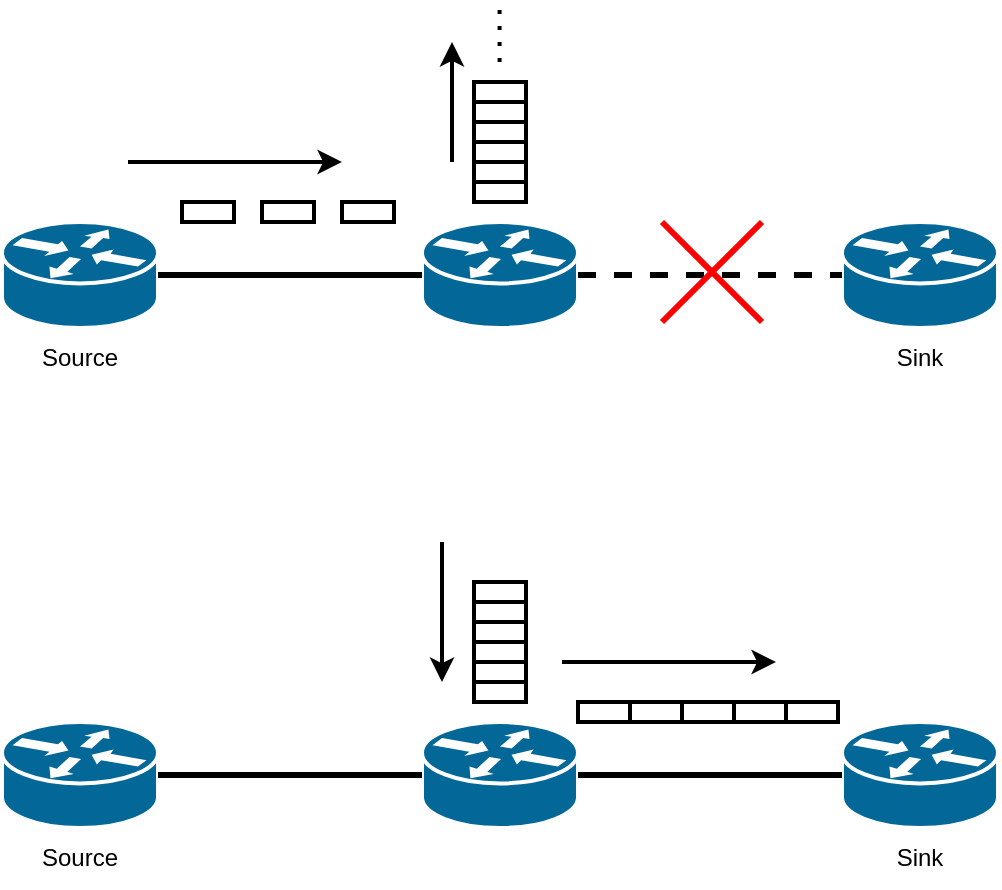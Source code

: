 <mxfile version="17.2.4" type="device"><diagram id="6Nq-skzk0iZYqsDwY15C" name="Page-1"><mxGraphModel dx="1592" dy="899" grid="1" gridSize="10" guides="1" tooltips="1" connect="1" arrows="1" fold="1" page="1" pageScale="1" pageWidth="827" pageHeight="1169" math="0" shadow="0"><root><mxCell id="0"/><mxCell id="1" parent="0"/><mxCell id="lRofMIdqMZPX3Gf_OSkx-1" value="" style="shape=mxgraph.cisco.routers.router;html=1;pointerEvents=1;dashed=0;fillColor=#036897;strokeColor=#ffffff;strokeWidth=2;verticalLabelPosition=bottom;verticalAlign=top;align=center;outlineConnect=0;" vertex="1" parent="1"><mxGeometry x="130" y="420" width="78" height="53" as="geometry"/></mxCell><mxCell id="lRofMIdqMZPX3Gf_OSkx-2" value="" style="shape=mxgraph.cisco.routers.router;html=1;pointerEvents=1;dashed=0;fillColor=#036897;strokeColor=#ffffff;strokeWidth=2;verticalLabelPosition=bottom;verticalAlign=top;align=center;outlineConnect=0;" vertex="1" parent="1"><mxGeometry x="340" y="420" width="78" height="53" as="geometry"/></mxCell><mxCell id="lRofMIdqMZPX3Gf_OSkx-3" value="" style="shape=mxgraph.cisco.routers.router;html=1;pointerEvents=1;dashed=0;fillColor=#036897;strokeColor=#ffffff;strokeWidth=2;verticalLabelPosition=bottom;verticalAlign=top;align=center;outlineConnect=0;" vertex="1" parent="1"><mxGeometry x="550" y="420" width="78" height="53" as="geometry"/></mxCell><mxCell id="lRofMIdqMZPX3Gf_OSkx-4" value="" style="endArrow=none;html=1;rounded=0;exitX=1;exitY=0.5;exitDx=0;exitDy=0;exitPerimeter=0;entryX=0;entryY=0.5;entryDx=0;entryDy=0;entryPerimeter=0;strokeWidth=3;" edge="1" parent="1" source="lRofMIdqMZPX3Gf_OSkx-1" target="lRofMIdqMZPX3Gf_OSkx-2"><mxGeometry width="50" height="50" relative="1" as="geometry"><mxPoint x="390" y="600" as="sourcePoint"/><mxPoint x="310" y="520" as="targetPoint"/></mxGeometry></mxCell><mxCell id="lRofMIdqMZPX3Gf_OSkx-6" value="" style="rounded=0;whiteSpace=wrap;html=1;strokeWidth=2;" vertex="1" parent="1"><mxGeometry x="366" y="390" width="26" height="10" as="geometry"/></mxCell><mxCell id="lRofMIdqMZPX3Gf_OSkx-7" value="" style="rounded=0;whiteSpace=wrap;html=1;strokeWidth=2;" vertex="1" parent="1"><mxGeometry x="366" y="370" width="26" height="10" as="geometry"/></mxCell><mxCell id="lRofMIdqMZPX3Gf_OSkx-8" value="" style="rounded=0;whiteSpace=wrap;html=1;strokeWidth=2;" vertex="1" parent="1"><mxGeometry x="366" y="350" width="26" height="10" as="geometry"/></mxCell><mxCell id="lRofMIdqMZPX3Gf_OSkx-9" value="" style="rounded=0;whiteSpace=wrap;html=1;strokeWidth=2;" vertex="1" parent="1"><mxGeometry x="366" y="400" width="26" height="10" as="geometry"/></mxCell><mxCell id="lRofMIdqMZPX3Gf_OSkx-10" value="" style="rounded=0;whiteSpace=wrap;html=1;strokeWidth=2;" vertex="1" parent="1"><mxGeometry x="366" y="360" width="26" height="10" as="geometry"/></mxCell><mxCell id="lRofMIdqMZPX3Gf_OSkx-11" value="" style="rounded=0;whiteSpace=wrap;html=1;strokeWidth=2;" vertex="1" parent="1"><mxGeometry x="366" y="380" width="26" height="10" as="geometry"/></mxCell><mxCell id="lRofMIdqMZPX3Gf_OSkx-13" value="" style="rounded=0;whiteSpace=wrap;html=1;strokeWidth=2;" vertex="1" parent="1"><mxGeometry x="220" y="410" width="26" height="10" as="geometry"/></mxCell><mxCell id="lRofMIdqMZPX3Gf_OSkx-15" value="" style="rounded=0;whiteSpace=wrap;html=1;strokeWidth=2;" vertex="1" parent="1"><mxGeometry x="260" y="410" width="26" height="10" as="geometry"/></mxCell><mxCell id="lRofMIdqMZPX3Gf_OSkx-16" value="" style="rounded=0;whiteSpace=wrap;html=1;strokeWidth=2;" vertex="1" parent="1"><mxGeometry x="300" y="410" width="26" height="10" as="geometry"/></mxCell><mxCell id="lRofMIdqMZPX3Gf_OSkx-18" value="" style="endArrow=classic;html=1;rounded=0;strokeWidth=2;" edge="1" parent="1"><mxGeometry width="50" height="50" relative="1" as="geometry"><mxPoint x="193" y="390" as="sourcePoint"/><mxPoint x="300" y="390" as="targetPoint"/></mxGeometry></mxCell><mxCell id="lRofMIdqMZPX3Gf_OSkx-19" value="" style="endArrow=classic;html=1;rounded=0;strokeWidth=2;" edge="1" parent="1"><mxGeometry width="50" height="50" relative="1" as="geometry"><mxPoint x="355" y="390" as="sourcePoint"/><mxPoint x="355" y="330" as="targetPoint"/></mxGeometry></mxCell><mxCell id="lRofMIdqMZPX3Gf_OSkx-20" value="" style="endArrow=none;dashed=1;html=1;dashPattern=1 3;strokeWidth=2;rounded=0;jumpSize=6;targetPerimeterSpacing=0;startSize=6;sourcePerimeterSpacing=0;jumpStyle=none;" edge="1" parent="1"><mxGeometry width="50" height="50" relative="1" as="geometry"><mxPoint x="378.8" y="340" as="sourcePoint"/><mxPoint x="378.8" y="310" as="targetPoint"/></mxGeometry></mxCell><mxCell id="lRofMIdqMZPX3Gf_OSkx-21" value="Source" style="text;html=1;strokeColor=none;fillColor=none;align=center;verticalAlign=middle;whiteSpace=wrap;rounded=0;" vertex="1" parent="1"><mxGeometry x="139" y="473" width="60" height="30" as="geometry"/></mxCell><mxCell id="lRofMIdqMZPX3Gf_OSkx-22" value="Sink" style="text;html=1;strokeColor=none;fillColor=none;align=center;verticalAlign=middle;whiteSpace=wrap;rounded=0;" vertex="1" parent="1"><mxGeometry x="559" y="473" width="60" height="30" as="geometry"/></mxCell><mxCell id="lRofMIdqMZPX3Gf_OSkx-27" value="" style="endArrow=none;dashed=1;html=1;rounded=0;startSize=6;sourcePerimeterSpacing=0;targetPerimeterSpacing=0;strokeWidth=3;jumpStyle=none;jumpSize=6;exitX=1;exitY=0.5;exitDx=0;exitDy=0;exitPerimeter=0;entryX=0;entryY=0.5;entryDx=0;entryDy=0;entryPerimeter=0;" edge="1" parent="1" source="lRofMIdqMZPX3Gf_OSkx-2" target="lRofMIdqMZPX3Gf_OSkx-3"><mxGeometry width="50" height="50" relative="1" as="geometry"><mxPoint x="350" y="460" as="sourcePoint"/><mxPoint x="400" y="410" as="targetPoint"/></mxGeometry></mxCell><mxCell id="lRofMIdqMZPX3Gf_OSkx-28" value="" style="endArrow=none;html=1;rounded=0;startSize=6;sourcePerimeterSpacing=0;targetPerimeterSpacing=0;strokeWidth=3;jumpStyle=none;jumpSize=6;strokeColor=#ff0000;" edge="1" parent="1"><mxGeometry width="50" height="50" relative="1" as="geometry"><mxPoint x="510" y="470" as="sourcePoint"/><mxPoint x="460" y="420" as="targetPoint"/></mxGeometry></mxCell><mxCell id="lRofMIdqMZPX3Gf_OSkx-29" value="" style="endArrow=none;html=1;rounded=0;startSize=6;sourcePerimeterSpacing=0;targetPerimeterSpacing=0;strokeWidth=3;jumpStyle=none;jumpSize=6;strokeColor=#FF0000;" edge="1" parent="1"><mxGeometry width="50" height="50" relative="1" as="geometry"><mxPoint x="460" y="470" as="sourcePoint"/><mxPoint x="510" y="420" as="targetPoint"/></mxGeometry></mxCell><mxCell id="lRofMIdqMZPX3Gf_OSkx-30" value="" style="shape=mxgraph.cisco.routers.router;html=1;pointerEvents=1;dashed=0;fillColor=#036897;strokeColor=#ffffff;strokeWidth=2;verticalLabelPosition=bottom;verticalAlign=top;align=center;outlineConnect=0;" vertex="1" parent="1"><mxGeometry x="130" y="670" width="78" height="53" as="geometry"/></mxCell><mxCell id="lRofMIdqMZPX3Gf_OSkx-31" value="" style="shape=mxgraph.cisco.routers.router;html=1;pointerEvents=1;dashed=0;fillColor=#036897;strokeColor=#ffffff;strokeWidth=2;verticalLabelPosition=bottom;verticalAlign=top;align=center;outlineConnect=0;" vertex="1" parent="1"><mxGeometry x="340" y="670" width="78" height="53" as="geometry"/></mxCell><mxCell id="lRofMIdqMZPX3Gf_OSkx-32" value="" style="shape=mxgraph.cisco.routers.router;html=1;pointerEvents=1;dashed=0;fillColor=#036897;strokeColor=#ffffff;strokeWidth=2;verticalLabelPosition=bottom;verticalAlign=top;align=center;outlineConnect=0;" vertex="1" parent="1"><mxGeometry x="550" y="670" width="78" height="53" as="geometry"/></mxCell><mxCell id="lRofMIdqMZPX3Gf_OSkx-33" value="" style="endArrow=none;html=1;rounded=0;exitX=1;exitY=0.5;exitDx=0;exitDy=0;exitPerimeter=0;entryX=0;entryY=0.5;entryDx=0;entryDy=0;entryPerimeter=0;strokeWidth=3;" edge="1" parent="1" source="lRofMIdqMZPX3Gf_OSkx-30" target="lRofMIdqMZPX3Gf_OSkx-31"><mxGeometry width="50" height="50" relative="1" as="geometry"><mxPoint x="390" y="850" as="sourcePoint"/><mxPoint x="310" y="770" as="targetPoint"/></mxGeometry></mxCell><mxCell id="lRofMIdqMZPX3Gf_OSkx-34" value="" style="rounded=0;whiteSpace=wrap;html=1;strokeWidth=2;" vertex="1" parent="1"><mxGeometry x="366" y="640" width="26" height="10" as="geometry"/></mxCell><mxCell id="lRofMIdqMZPX3Gf_OSkx-35" value="" style="rounded=0;whiteSpace=wrap;html=1;strokeWidth=2;" vertex="1" parent="1"><mxGeometry x="366" y="620" width="26" height="10" as="geometry"/></mxCell><mxCell id="lRofMIdqMZPX3Gf_OSkx-36" value="" style="rounded=0;whiteSpace=wrap;html=1;strokeWidth=2;" vertex="1" parent="1"><mxGeometry x="366" y="600" width="26" height="10" as="geometry"/></mxCell><mxCell id="lRofMIdqMZPX3Gf_OSkx-37" value="" style="rounded=0;whiteSpace=wrap;html=1;strokeWidth=2;" vertex="1" parent="1"><mxGeometry x="366" y="650" width="26" height="10" as="geometry"/></mxCell><mxCell id="lRofMIdqMZPX3Gf_OSkx-38" value="" style="rounded=0;whiteSpace=wrap;html=1;strokeWidth=2;" vertex="1" parent="1"><mxGeometry x="366" y="610" width="26" height="10" as="geometry"/></mxCell><mxCell id="lRofMIdqMZPX3Gf_OSkx-39" value="" style="rounded=0;whiteSpace=wrap;html=1;strokeWidth=2;" vertex="1" parent="1"><mxGeometry x="366" y="630" width="26" height="10" as="geometry"/></mxCell><mxCell id="lRofMIdqMZPX3Gf_OSkx-40" value="" style="rounded=0;whiteSpace=wrap;html=1;strokeWidth=2;" vertex="1" parent="1"><mxGeometry x="470" y="660" width="26" height="10" as="geometry"/></mxCell><mxCell id="lRofMIdqMZPX3Gf_OSkx-41" value="" style="rounded=0;whiteSpace=wrap;html=1;strokeWidth=2;" vertex="1" parent="1"><mxGeometry x="496" y="660" width="26" height="10" as="geometry"/></mxCell><mxCell id="lRofMIdqMZPX3Gf_OSkx-42" value="" style="rounded=0;whiteSpace=wrap;html=1;strokeWidth=2;" vertex="1" parent="1"><mxGeometry x="522" y="660" width="26" height="10" as="geometry"/></mxCell><mxCell id="lRofMIdqMZPX3Gf_OSkx-43" value="" style="endArrow=classic;html=1;rounded=0;strokeWidth=2;" edge="1" parent="1"><mxGeometry width="50" height="50" relative="1" as="geometry"><mxPoint x="410" y="640" as="sourcePoint"/><mxPoint x="517" y="640" as="targetPoint"/></mxGeometry></mxCell><mxCell id="lRofMIdqMZPX3Gf_OSkx-44" value="" style="endArrow=classic;html=1;rounded=0;strokeWidth=2;" edge="1" parent="1"><mxGeometry width="50" height="50" relative="1" as="geometry"><mxPoint x="350" y="580" as="sourcePoint"/><mxPoint x="350" y="650" as="targetPoint"/></mxGeometry></mxCell><mxCell id="lRofMIdqMZPX3Gf_OSkx-46" value="Source" style="text;html=1;strokeColor=none;fillColor=none;align=center;verticalAlign=middle;whiteSpace=wrap;rounded=0;" vertex="1" parent="1"><mxGeometry x="139" y="723" width="60" height="30" as="geometry"/></mxCell><mxCell id="lRofMIdqMZPX3Gf_OSkx-47" value="Sink" style="text;html=1;strokeColor=none;fillColor=none;align=center;verticalAlign=middle;whiteSpace=wrap;rounded=0;" vertex="1" parent="1"><mxGeometry x="559" y="723" width="60" height="30" as="geometry"/></mxCell><mxCell id="lRofMIdqMZPX3Gf_OSkx-51" value="" style="endArrow=none;html=1;rounded=0;exitX=1;exitY=0.5;exitDx=0;exitDy=0;exitPerimeter=0;entryX=0;entryY=0.5;entryDx=0;entryDy=0;entryPerimeter=0;strokeWidth=3;" edge="1" parent="1" source="lRofMIdqMZPX3Gf_OSkx-31" target="lRofMIdqMZPX3Gf_OSkx-32"><mxGeometry width="50" height="50" relative="1" as="geometry"><mxPoint x="218" y="706.5" as="sourcePoint"/><mxPoint x="350" y="706.5" as="targetPoint"/></mxGeometry></mxCell><mxCell id="lRofMIdqMZPX3Gf_OSkx-53" value="" style="rounded=0;whiteSpace=wrap;html=1;strokeWidth=2;" vertex="1" parent="1"><mxGeometry x="418" y="660" width="26" height="10" as="geometry"/></mxCell><mxCell id="lRofMIdqMZPX3Gf_OSkx-54" value="" style="rounded=0;whiteSpace=wrap;html=1;strokeWidth=2;" vertex="1" parent="1"><mxGeometry x="444" y="660" width="26" height="10" as="geometry"/></mxCell></root></mxGraphModel></diagram></mxfile>